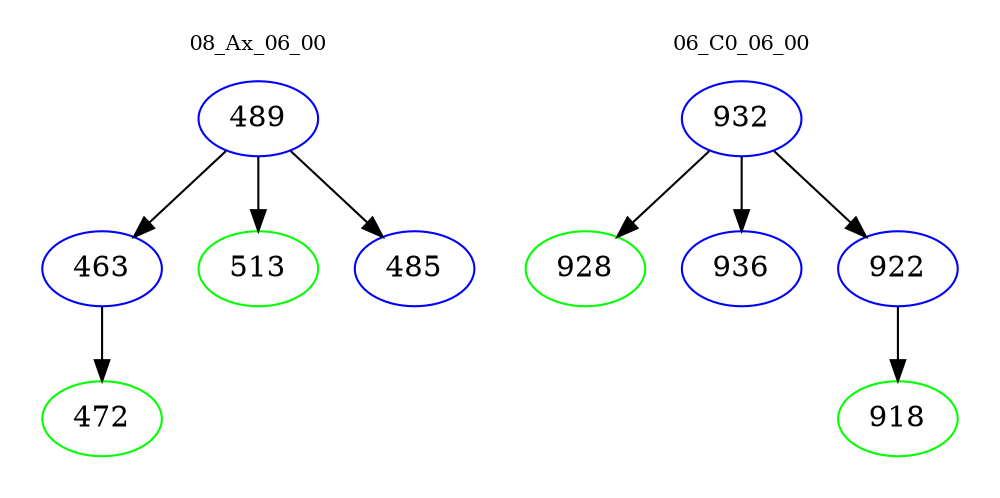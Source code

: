 digraph{
subgraph cluster_0 {
color = white
label = "08_Ax_06_00";
fontsize=10;
T0_489 [label="489", color="blue"]
T0_489 -> T0_463 [color="black"]
T0_463 [label="463", color="blue"]
T0_463 -> T0_472 [color="black"]
T0_472 [label="472", color="green"]
T0_489 -> T0_513 [color="black"]
T0_513 [label="513", color="green"]
T0_489 -> T0_485 [color="black"]
T0_485 [label="485", color="blue"]
}
subgraph cluster_1 {
color = white
label = "06_C0_06_00";
fontsize=10;
T1_932 [label="932", color="blue"]
T1_932 -> T1_928 [color="black"]
T1_928 [label="928", color="green"]
T1_932 -> T1_936 [color="black"]
T1_936 [label="936", color="blue"]
T1_932 -> T1_922 [color="black"]
T1_922 [label="922", color="blue"]
T1_922 -> T1_918 [color="black"]
T1_918 [label="918", color="green"]
}
}
